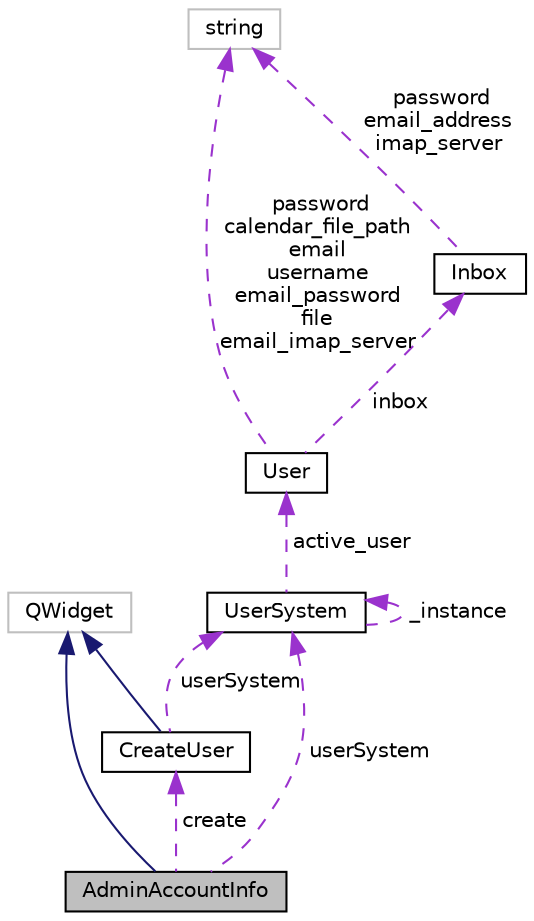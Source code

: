 digraph "AdminAccountInfo"
{
 // LATEX_PDF_SIZE
  edge [fontname="Helvetica",fontsize="10",labelfontname="Helvetica",labelfontsize="10"];
  node [fontname="Helvetica",fontsize="10",shape=record];
  Node1 [label="AdminAccountInfo",height=0.2,width=0.4,color="black", fillcolor="grey75", style="filled", fontcolor="black",tooltip="Displays basic admin account information."];
  Node2 -> Node1 [dir="back",color="midnightblue",fontsize="10",style="solid",fontname="Helvetica"];
  Node2 [label="QWidget",height=0.2,width=0.4,color="grey75", fillcolor="white", style="filled",tooltip=" "];
  Node3 -> Node1 [dir="back",color="darkorchid3",fontsize="10",style="dashed",label=" create" ,fontname="Helvetica"];
  Node3 [label="CreateUser",height=0.2,width=0.4,color="black", fillcolor="white", style="filled",URL="$classCreateUser.html",tooltip="Provides the GUi that admins can use to add new users to the system. It allows them to set username a..."];
  Node2 -> Node3 [dir="back",color="midnightblue",fontsize="10",style="solid",fontname="Helvetica"];
  Node4 -> Node3 [dir="back",color="darkorchid3",fontsize="10",style="dashed",label=" userSystem" ,fontname="Helvetica"];
  Node4 [label="UserSystem",height=0.2,width=0.4,color="black", fillcolor="white", style="filled",URL="$classUserSystem.html",tooltip="This class defines the singleton of the UserSystem, this system manages the active user,..."];
  Node4 -> Node4 [dir="back",color="darkorchid3",fontsize="10",style="dashed",label=" _instance" ,fontname="Helvetica"];
  Node5 -> Node4 [dir="back",color="darkorchid3",fontsize="10",style="dashed",label=" active_user" ,fontname="Helvetica"];
  Node5 [label="User",height=0.2,width=0.4,color="black", fillcolor="white", style="filled",URL="$classUser.html",tooltip="This class defines the class object implementation of User, as defined in User.h."];
  Node6 -> Node5 [dir="back",color="darkorchid3",fontsize="10",style="dashed",label=" inbox" ,fontname="Helvetica"];
  Node6 [label="Inbox",height=0.2,width=0.4,color="black", fillcolor="white", style="filled",URL="$classInbox.html",tooltip="This class defines the class object implementation of Inbox, as defined in Inbox.h."];
  Node7 -> Node6 [dir="back",color="darkorchid3",fontsize="10",style="dashed",label=" password\nemail_address\nimap_server" ,fontname="Helvetica"];
  Node7 [label="string",height=0.2,width=0.4,color="grey75", fillcolor="white", style="filled",tooltip=" "];
  Node7 -> Node5 [dir="back",color="darkorchid3",fontsize="10",style="dashed",label=" password\ncalendar_file_path\nemail\nusername\nemail_password\nfile\nemail_imap_server" ,fontname="Helvetica"];
  Node4 -> Node1 [dir="back",color="darkorchid3",fontsize="10",style="dashed",label=" userSystem" ,fontname="Helvetica"];
}

